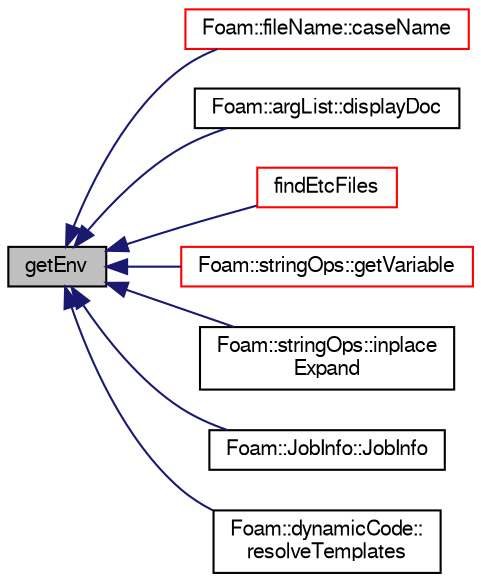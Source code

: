 digraph "getEnv"
{
  bgcolor="transparent";
  edge [fontname="FreeSans",fontsize="10",labelfontname="FreeSans",labelfontsize="10"];
  node [fontname="FreeSans",fontsize="10",shape=record];
  rankdir="LR";
  Node1 [label="getEnv",height=0.2,width=0.4,color="black", fillcolor="grey75", style="filled" fontcolor="black"];
  Node1 -> Node2 [dir="back",color="midnightblue",fontsize="10",style="solid",fontname="FreeSans"];
  Node2 [label="Foam::fileName::caseName",height=0.2,width=0.4,color="red",URL="$a00758.html#a37a5d719ae629766683ac8e905760959",tooltip="Return file name (part beyond last /), subsitute for FOAM_CASE. "];
  Node1 -> Node3 [dir="back",color="midnightblue",fontsize="10",style="solid",fontname="FreeSans"];
  Node3 [label="Foam::argList::displayDoc",height=0.2,width=0.4,color="black",URL="$a00060.html#a5e97703e7a4558fc3db953c46175f1d2",tooltip="Display documentation in browser. "];
  Node1 -> Node4 [dir="back",color="midnightblue",fontsize="10",style="solid",fontname="FreeSans"];
  Node4 [label="findEtcFiles",height=0.2,width=0.4,color="red",URL="$a10237.html#aab73bb2c46692e2e11dd7364556cd3c5",tooltip="Search for files from user/group/shipped directories. "];
  Node1 -> Node5 [dir="back",color="midnightblue",fontsize="10",style="solid",fontname="FreeSans"];
  Node5 [label="Foam::stringOps::getVariable",height=0.2,width=0.4,color="red",URL="$a10318.html#a0b683838814d3a93044a72f190d693ed",tooltip="Get dictionary or (optionally) environment variable. "];
  Node1 -> Node6 [dir="back",color="midnightblue",fontsize="10",style="solid",fontname="FreeSans"];
  Node6 [label="Foam::stringOps::inplace\lExpand",height=0.2,width=0.4,color="black",URL="$a10318.html#acf28515a524dac1a611d026b20698fb6",tooltip="Expand initial tildes and all occurences of environment variables. "];
  Node1 -> Node7 [dir="back",color="midnightblue",fontsize="10",style="solid",fontname="FreeSans"];
  Node7 [label="Foam::JobInfo::JobInfo",height=0.2,width=0.4,color="black",URL="$a01181.html#a37755ec761ec7d5d5d4b23a980f78097",tooltip="Construct null. "];
  Node1 -> Node8 [dir="back",color="midnightblue",fontsize="10",style="solid",fontname="FreeSans"];
  Node8 [label="Foam::dynamicCode::\lresolveTemplates",height=0.2,width=0.4,color="black",URL="$a00573.html#a7056029919f25a2d23e9913df26223d9",tooltip="Resolve code-templates via the codeTemplateEnvName. "];
}
